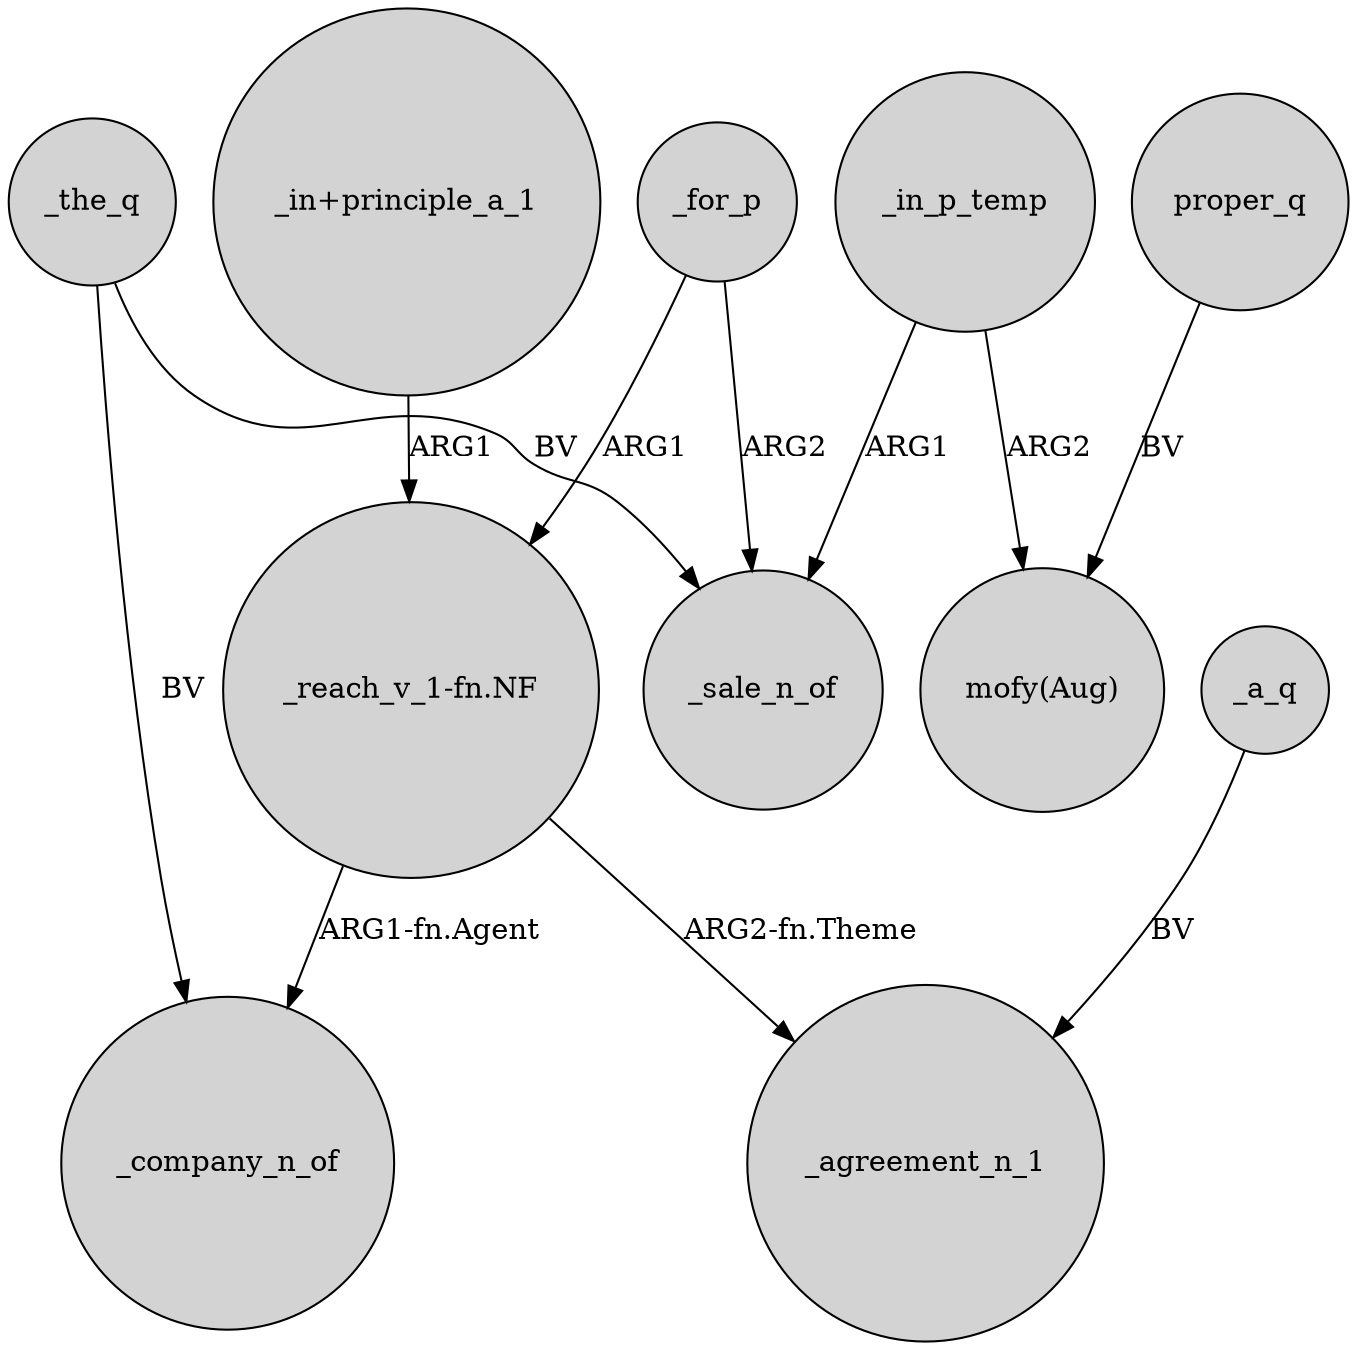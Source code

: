 digraph {
	node [shape=circle style=filled]
	"_in+principle_a_1" -> "_reach_v_1-fn.NF" [label=ARG1]
	"_reach_v_1-fn.NF" -> _company_n_of [label="ARG1-fn.Agent"]
	_in_p_temp -> "mofy(Aug)" [label=ARG2]
	_the_q -> _sale_n_of [label=BV]
	_a_q -> _agreement_n_1 [label=BV]
	_in_p_temp -> _sale_n_of [label=ARG1]
	proper_q -> "mofy(Aug)" [label=BV]
	_the_q -> _company_n_of [label=BV]
	_for_p -> "_reach_v_1-fn.NF" [label=ARG1]
	_for_p -> _sale_n_of [label=ARG2]
	"_reach_v_1-fn.NF" -> _agreement_n_1 [label="ARG2-fn.Theme"]
}
